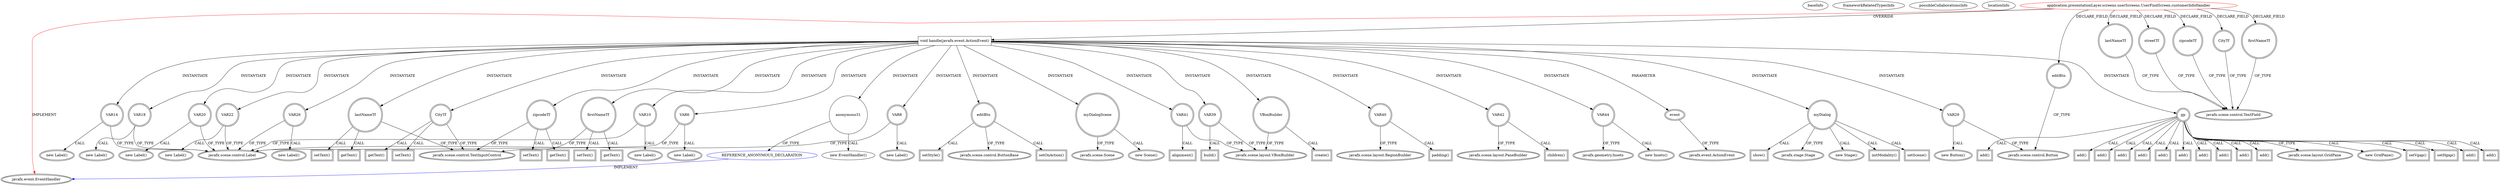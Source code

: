 digraph {
baseInfo[graphId=775,category="extension_graph",isAnonymous=false,possibleRelation=true]
frameworkRelatedTypesInfo[0="javafx.event.EventHandler"]
possibleCollaborationsInfo[0="775~OVERRIDING_METHOD_DECLARATION-INSTANTIATION-~javafx.event.EventHandler ~javafx.event.EventHandler ~false~true"]
locationInfo[projectName="KraiZeur-library",filePath="/KraiZeur-library/library-master/src/application/presentationLayer/screens/userScreens/UserFindScreen.java",contextSignature="customerInfoHandler",graphId="775"]
0[label="application.presentationLayer.screens.userScreens.UserFindScreen.customerInfoHandler",vertexType="ROOT_CLIENT_CLASS_DECLARATION",isFrameworkType=false,color=red]
1[label="javafx.event.EventHandler",vertexType="FRAMEWORK_INTERFACE_TYPE",isFrameworkType=true,peripheries=2]
2[label="CityTf",vertexType="FIELD_DECLARATION",isFrameworkType=true,peripheries=2,shape=circle]
3[label="javafx.scene.control.TextField",vertexType="FRAMEWORK_CLASS_TYPE",isFrameworkType=true,peripheries=2]
4[label="editBtn",vertexType="FIELD_DECLARATION",isFrameworkType=true,peripheries=2,shape=circle]
5[label="javafx.scene.control.Button",vertexType="FRAMEWORK_CLASS_TYPE",isFrameworkType=true,peripheries=2]
6[label="firstNameTf",vertexType="FIELD_DECLARATION",isFrameworkType=true,peripheries=2,shape=circle]
8[label="lastNameTf",vertexType="FIELD_DECLARATION",isFrameworkType=true,peripheries=2,shape=circle]
10[label="streetTf",vertexType="FIELD_DECLARATION",isFrameworkType=true,peripheries=2,shape=circle]
12[label="zipcodeTf",vertexType="FIELD_DECLARATION",isFrameworkType=true,peripheries=2,shape=circle]
14[label="void handle(javafx.event.ActionEvent)",vertexType="OVERRIDING_METHOD_DECLARATION",isFrameworkType=false,shape=box]
15[label="event",vertexType="PARAMETER_DECLARATION",isFrameworkType=true,peripheries=2]
16[label="javafx.event.ActionEvent",vertexType="FRAMEWORK_CLASS_TYPE",isFrameworkType=true,peripheries=2]
18[label="myDialog",vertexType="VARIABLE_EXPRESION",isFrameworkType=true,peripheries=2,shape=circle]
19[label="javafx.stage.Stage",vertexType="FRAMEWORK_CLASS_TYPE",isFrameworkType=true,peripheries=2]
17[label="new Stage()",vertexType="CONSTRUCTOR_CALL",isFrameworkType=true,peripheries=2]
21[label="initModality()",vertexType="INSIDE_CALL",isFrameworkType=true,peripheries=2,shape=box]
23[label="gp",vertexType="VARIABLE_EXPRESION",isFrameworkType=true,peripheries=2,shape=circle]
24[label="javafx.scene.layout.GridPane",vertexType="FRAMEWORK_CLASS_TYPE",isFrameworkType=true,peripheries=2]
22[label="new GridPane()",vertexType="CONSTRUCTOR_CALL",isFrameworkType=true,peripheries=2]
26[label="setVgap()",vertexType="INSIDE_CALL",isFrameworkType=true,peripheries=2,shape=box]
28[label="setHgap()",vertexType="INSIDE_CALL",isFrameworkType=true,peripheries=2,shape=box]
30[label="add()",vertexType="INSIDE_CALL",isFrameworkType=true,peripheries=2,shape=box]
32[label="VAR6",vertexType="VARIABLE_EXPRESION",isFrameworkType=true,peripheries=2,shape=circle]
33[label="javafx.scene.control.Label",vertexType="FRAMEWORK_CLASS_TYPE",isFrameworkType=true,peripheries=2]
31[label="new Label()",vertexType="CONSTRUCTOR_CALL",isFrameworkType=true,peripheries=2]
35[label="add()",vertexType="INSIDE_CALL",isFrameworkType=true,peripheries=2,shape=box]
37[label="VAR8",vertexType="VARIABLE_EXPRESION",isFrameworkType=true,peripheries=2,shape=circle]
36[label="new Label()",vertexType="CONSTRUCTOR_CALL",isFrameworkType=true,peripheries=2]
40[label="add()",vertexType="INSIDE_CALL",isFrameworkType=true,peripheries=2,shape=box]
42[label="VAR10",vertexType="VARIABLE_EXPRESION",isFrameworkType=true,peripheries=2,shape=circle]
41[label="new Label()",vertexType="CONSTRUCTOR_CALL",isFrameworkType=true,peripheries=2]
45[label="add()",vertexType="INSIDE_CALL",isFrameworkType=true,peripheries=2,shape=box]
46[label="firstNameTf",vertexType="VARIABLE_EXPRESION",isFrameworkType=true,peripheries=2,shape=circle]
48[label="javafx.scene.control.TextInputControl",vertexType="FRAMEWORK_CLASS_TYPE",isFrameworkType=true,peripheries=2]
47[label="setText()",vertexType="INSIDE_CALL",isFrameworkType=true,peripheries=2,shape=box]
50[label="add()",vertexType="INSIDE_CALL",isFrameworkType=true,peripheries=2,shape=box]
52[label="VAR14",vertexType="VARIABLE_EXPRESION",isFrameworkType=true,peripheries=2,shape=circle]
51[label="new Label()",vertexType="CONSTRUCTOR_CALL",isFrameworkType=true,peripheries=2]
55[label="add()",vertexType="INSIDE_CALL",isFrameworkType=true,peripheries=2,shape=box]
56[label="lastNameTf",vertexType="VARIABLE_EXPRESION",isFrameworkType=true,peripheries=2,shape=circle]
57[label="setText()",vertexType="INSIDE_CALL",isFrameworkType=true,peripheries=2,shape=box]
60[label="add()",vertexType="INSIDE_CALL",isFrameworkType=true,peripheries=2,shape=box]
62[label="VAR18",vertexType="VARIABLE_EXPRESION",isFrameworkType=true,peripheries=2,shape=circle]
61[label="new Label()",vertexType="CONSTRUCTOR_CALL",isFrameworkType=true,peripheries=2]
65[label="add()",vertexType="INSIDE_CALL",isFrameworkType=true,peripheries=2,shape=box]
67[label="VAR20",vertexType="VARIABLE_EXPRESION",isFrameworkType=true,peripheries=2,shape=circle]
66[label="new Label()",vertexType="CONSTRUCTOR_CALL",isFrameworkType=true,peripheries=2]
70[label="add()",vertexType="INSIDE_CALL",isFrameworkType=true,peripheries=2,shape=box]
72[label="VAR22",vertexType="VARIABLE_EXPRESION",isFrameworkType=true,peripheries=2,shape=circle]
71[label="new Label()",vertexType="CONSTRUCTOR_CALL",isFrameworkType=true,peripheries=2]
75[label="add()",vertexType="INSIDE_CALL",isFrameworkType=true,peripheries=2,shape=box]
76[label="CityTf",vertexType="VARIABLE_EXPRESION",isFrameworkType=true,peripheries=2,shape=circle]
77[label="setText()",vertexType="INSIDE_CALL",isFrameworkType=true,peripheries=2,shape=box]
80[label="add()",vertexType="INSIDE_CALL",isFrameworkType=true,peripheries=2,shape=box]
82[label="VAR26",vertexType="VARIABLE_EXPRESION",isFrameworkType=true,peripheries=2,shape=circle]
81[label="new Label()",vertexType="CONSTRUCTOR_CALL",isFrameworkType=true,peripheries=2]
85[label="add()",vertexType="INSIDE_CALL",isFrameworkType=true,peripheries=2,shape=box]
86[label="zipcodeTf",vertexType="VARIABLE_EXPRESION",isFrameworkType=true,peripheries=2,shape=circle]
87[label="setText()",vertexType="INSIDE_CALL",isFrameworkType=true,peripheries=2,shape=box]
90[label="VAR29",vertexType="VARIABLE_EXPRESION",isFrameworkType=true,peripheries=2,shape=circle]
89[label="new Button()",vertexType="CONSTRUCTOR_CALL",isFrameworkType=true,peripheries=2]
92[label="editBtn",vertexType="VARIABLE_EXPRESION",isFrameworkType=true,peripheries=2,shape=circle]
94[label="javafx.scene.control.ButtonBase",vertexType="FRAMEWORK_CLASS_TYPE",isFrameworkType=true,peripheries=2]
93[label="setOnAction()",vertexType="INSIDE_CALL",isFrameworkType=true,peripheries=2,shape=box]
96[label="anonymous31",vertexType="VARIABLE_EXPRESION",isFrameworkType=false,shape=circle]
97[label="REFERENCE_ANONYMOUS_DECLARATION",vertexType="REFERENCE_ANONYMOUS_DECLARATION",isFrameworkType=false,color=blue]
95[label="new EventHandler()",vertexType="CONSTRUCTOR_CALL",isFrameworkType=false]
100[label="getText()",vertexType="INSIDE_CALL",isFrameworkType=true,peripheries=2,shape=box]
102[label="getText()",vertexType="INSIDE_CALL",isFrameworkType=true,peripheries=2,shape=box]
104[label="getText()",vertexType="INSIDE_CALL",isFrameworkType=true,peripheries=2,shape=box]
106[label="getText()",vertexType="INSIDE_CALL",isFrameworkType=true,peripheries=2,shape=box]
108[label="setStyle()",vertexType="INSIDE_CALL",isFrameworkType=true,peripheries=2,shape=box]
110[label="add()",vertexType="INSIDE_CALL",isFrameworkType=true,peripheries=2,shape=box]
112[label="myDialogScene",vertexType="VARIABLE_EXPRESION",isFrameworkType=true,peripheries=2,shape=circle]
113[label="javafx.scene.Scene",vertexType="FRAMEWORK_CLASS_TYPE",isFrameworkType=true,peripheries=2]
111[label="new Scene()",vertexType="CONSTRUCTOR_CALL",isFrameworkType=true,peripheries=2]
114[label="VAR39",vertexType="VARIABLE_EXPRESION",isFrameworkType=true,peripheries=2,shape=circle]
116[label="javafx.scene.layout.VBoxBuilder",vertexType="FRAMEWORK_CLASS_TYPE",isFrameworkType=true,peripheries=2]
115[label="build()",vertexType="INSIDE_CALL",isFrameworkType=true,peripheries=2,shape=box]
117[label="VAR40",vertexType="VARIABLE_EXPRESION",isFrameworkType=true,peripheries=2,shape=circle]
119[label="javafx.scene.layout.RegionBuilder",vertexType="FRAMEWORK_CLASS_TYPE",isFrameworkType=true,peripheries=2]
118[label="padding()",vertexType="INSIDE_CALL",isFrameworkType=true,peripheries=2,shape=box]
120[label="VAR41",vertexType="VARIABLE_EXPRESION",isFrameworkType=true,peripheries=2,shape=circle]
121[label="alignment()",vertexType="INSIDE_CALL",isFrameworkType=true,peripheries=2,shape=box]
123[label="VAR42",vertexType="VARIABLE_EXPRESION",isFrameworkType=true,peripheries=2,shape=circle]
125[label="javafx.scene.layout.PaneBuilder",vertexType="FRAMEWORK_CLASS_TYPE",isFrameworkType=true,peripheries=2]
124[label="children()",vertexType="INSIDE_CALL",isFrameworkType=true,peripheries=2,shape=box]
126[label="VBoxBuilder",vertexType="VARIABLE_EXPRESION",isFrameworkType=true,peripheries=2,shape=circle]
127[label="create()",vertexType="INSIDE_CALL",isFrameworkType=true,peripheries=2,shape=box]
130[label="VAR44",vertexType="VARIABLE_EXPRESION",isFrameworkType=true,peripheries=2,shape=circle]
131[label="javafx.geometry.Insets",vertexType="FRAMEWORK_CLASS_TYPE",isFrameworkType=true,peripheries=2]
129[label="new Insets()",vertexType="CONSTRUCTOR_CALL",isFrameworkType=true,peripheries=2]
133[label="setScene()",vertexType="INSIDE_CALL",isFrameworkType=true,peripheries=2,shape=box]
135[label="show()",vertexType="INSIDE_CALL",isFrameworkType=true,peripheries=2,shape=box]
0->1[label="IMPLEMENT",color=red]
0->2[label="DECLARE_FIELD"]
2->3[label="OF_TYPE"]
0->4[label="DECLARE_FIELD"]
4->5[label="OF_TYPE"]
0->6[label="DECLARE_FIELD"]
6->3[label="OF_TYPE"]
0->8[label="DECLARE_FIELD"]
8->3[label="OF_TYPE"]
0->10[label="DECLARE_FIELD"]
10->3[label="OF_TYPE"]
0->12[label="DECLARE_FIELD"]
12->3[label="OF_TYPE"]
0->14[label="OVERRIDE"]
15->16[label="OF_TYPE"]
14->15[label="PARAMETER"]
14->18[label="INSTANTIATE"]
18->19[label="OF_TYPE"]
18->17[label="CALL"]
18->21[label="CALL"]
14->23[label="INSTANTIATE"]
23->24[label="OF_TYPE"]
23->22[label="CALL"]
23->26[label="CALL"]
23->28[label="CALL"]
23->30[label="CALL"]
14->32[label="INSTANTIATE"]
32->33[label="OF_TYPE"]
32->31[label="CALL"]
23->35[label="CALL"]
14->37[label="INSTANTIATE"]
37->33[label="OF_TYPE"]
37->36[label="CALL"]
23->40[label="CALL"]
14->42[label="INSTANTIATE"]
42->33[label="OF_TYPE"]
42->41[label="CALL"]
23->45[label="CALL"]
14->46[label="INSTANTIATE"]
46->48[label="OF_TYPE"]
46->47[label="CALL"]
23->50[label="CALL"]
14->52[label="INSTANTIATE"]
52->33[label="OF_TYPE"]
52->51[label="CALL"]
23->55[label="CALL"]
14->56[label="INSTANTIATE"]
56->48[label="OF_TYPE"]
56->57[label="CALL"]
23->60[label="CALL"]
14->62[label="INSTANTIATE"]
62->33[label="OF_TYPE"]
62->61[label="CALL"]
23->65[label="CALL"]
14->67[label="INSTANTIATE"]
67->33[label="OF_TYPE"]
67->66[label="CALL"]
23->70[label="CALL"]
14->72[label="INSTANTIATE"]
72->33[label="OF_TYPE"]
72->71[label="CALL"]
23->75[label="CALL"]
14->76[label="INSTANTIATE"]
76->48[label="OF_TYPE"]
76->77[label="CALL"]
23->80[label="CALL"]
14->82[label="INSTANTIATE"]
82->33[label="OF_TYPE"]
82->81[label="CALL"]
23->85[label="CALL"]
14->86[label="INSTANTIATE"]
86->48[label="OF_TYPE"]
86->87[label="CALL"]
14->90[label="INSTANTIATE"]
90->5[label="OF_TYPE"]
90->89[label="CALL"]
14->92[label="INSTANTIATE"]
92->94[label="OF_TYPE"]
92->93[label="CALL"]
14->96[label="INSTANTIATE"]
97->1[label="IMPLEMENT",color=blue]
96->97[label="OF_TYPE"]
96->95[label="CALL"]
46->100[label="CALL"]
56->102[label="CALL"]
76->104[label="CALL"]
86->106[label="CALL"]
92->108[label="CALL"]
23->110[label="CALL"]
14->112[label="INSTANTIATE"]
112->113[label="OF_TYPE"]
112->111[label="CALL"]
14->114[label="INSTANTIATE"]
114->116[label="OF_TYPE"]
114->115[label="CALL"]
14->117[label="INSTANTIATE"]
117->119[label="OF_TYPE"]
117->118[label="CALL"]
14->120[label="INSTANTIATE"]
120->116[label="OF_TYPE"]
120->121[label="CALL"]
14->123[label="INSTANTIATE"]
123->125[label="OF_TYPE"]
123->124[label="CALL"]
14->126[label="INSTANTIATE"]
126->116[label="OF_TYPE"]
126->127[label="CALL"]
14->130[label="INSTANTIATE"]
130->131[label="OF_TYPE"]
130->129[label="CALL"]
18->133[label="CALL"]
18->135[label="CALL"]
}
